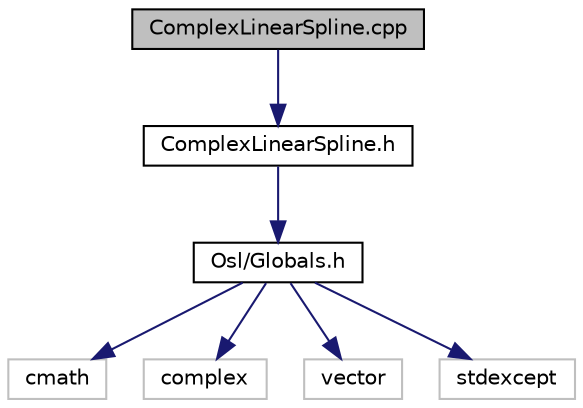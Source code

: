 digraph "ComplexLinearSpline.cpp"
{
 // LATEX_PDF_SIZE
  edge [fontname="Helvetica",fontsize="10",labelfontname="Helvetica",labelfontsize="10"];
  node [fontname="Helvetica",fontsize="10",shape=record];
  Node1 [label="ComplexLinearSpline.cpp",height=0.2,width=0.4,color="black", fillcolor="grey75", style="filled", fontcolor="black",tooltip="Source file of Osl::Maths::Interpolator::ComplexLinearSpline class."];
  Node1 -> Node2 [color="midnightblue",fontsize="10",style="solid"];
  Node2 [label="ComplexLinearSpline.h",height=0.2,width=0.4,color="black", fillcolor="white", style="filled",URL="$ComplexLinearSpline_8h.html",tooltip="Header file of Osl::Maths::Interpolator::ComplexLinearSpline class."];
  Node2 -> Node3 [color="midnightblue",fontsize="10",style="solid"];
  Node3 [label="Osl/Globals.h",height=0.2,width=0.4,color="black", fillcolor="white", style="filled",URL="$Globals_8h.html",tooltip="Header file for global typedefs definition."];
  Node3 -> Node4 [color="midnightblue",fontsize="10",style="solid"];
  Node4 [label="cmath",height=0.2,width=0.4,color="grey75", fillcolor="white", style="filled",tooltip=" "];
  Node3 -> Node5 [color="midnightblue",fontsize="10",style="solid"];
  Node5 [label="complex",height=0.2,width=0.4,color="grey75", fillcolor="white", style="filled",tooltip=" "];
  Node3 -> Node6 [color="midnightblue",fontsize="10",style="solid"];
  Node6 [label="vector",height=0.2,width=0.4,color="grey75", fillcolor="white", style="filled",tooltip=" "];
  Node3 -> Node7 [color="midnightblue",fontsize="10",style="solid"];
  Node7 [label="stdexcept",height=0.2,width=0.4,color="grey75", fillcolor="white", style="filled",tooltip=" "];
}
